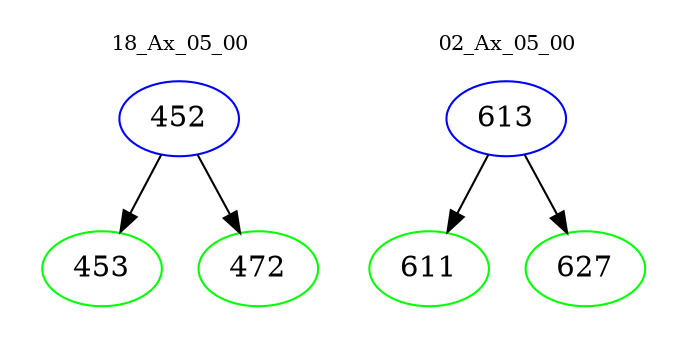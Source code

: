 digraph{
subgraph cluster_0 {
color = white
label = "18_Ax_05_00";
fontsize=10;
T0_452 [label="452", color="blue"]
T0_452 -> T0_453 [color="black"]
T0_453 [label="453", color="green"]
T0_452 -> T0_472 [color="black"]
T0_472 [label="472", color="green"]
}
subgraph cluster_1 {
color = white
label = "02_Ax_05_00";
fontsize=10;
T1_613 [label="613", color="blue"]
T1_613 -> T1_611 [color="black"]
T1_611 [label="611", color="green"]
T1_613 -> T1_627 [color="black"]
T1_627 [label="627", color="green"]
}
}

